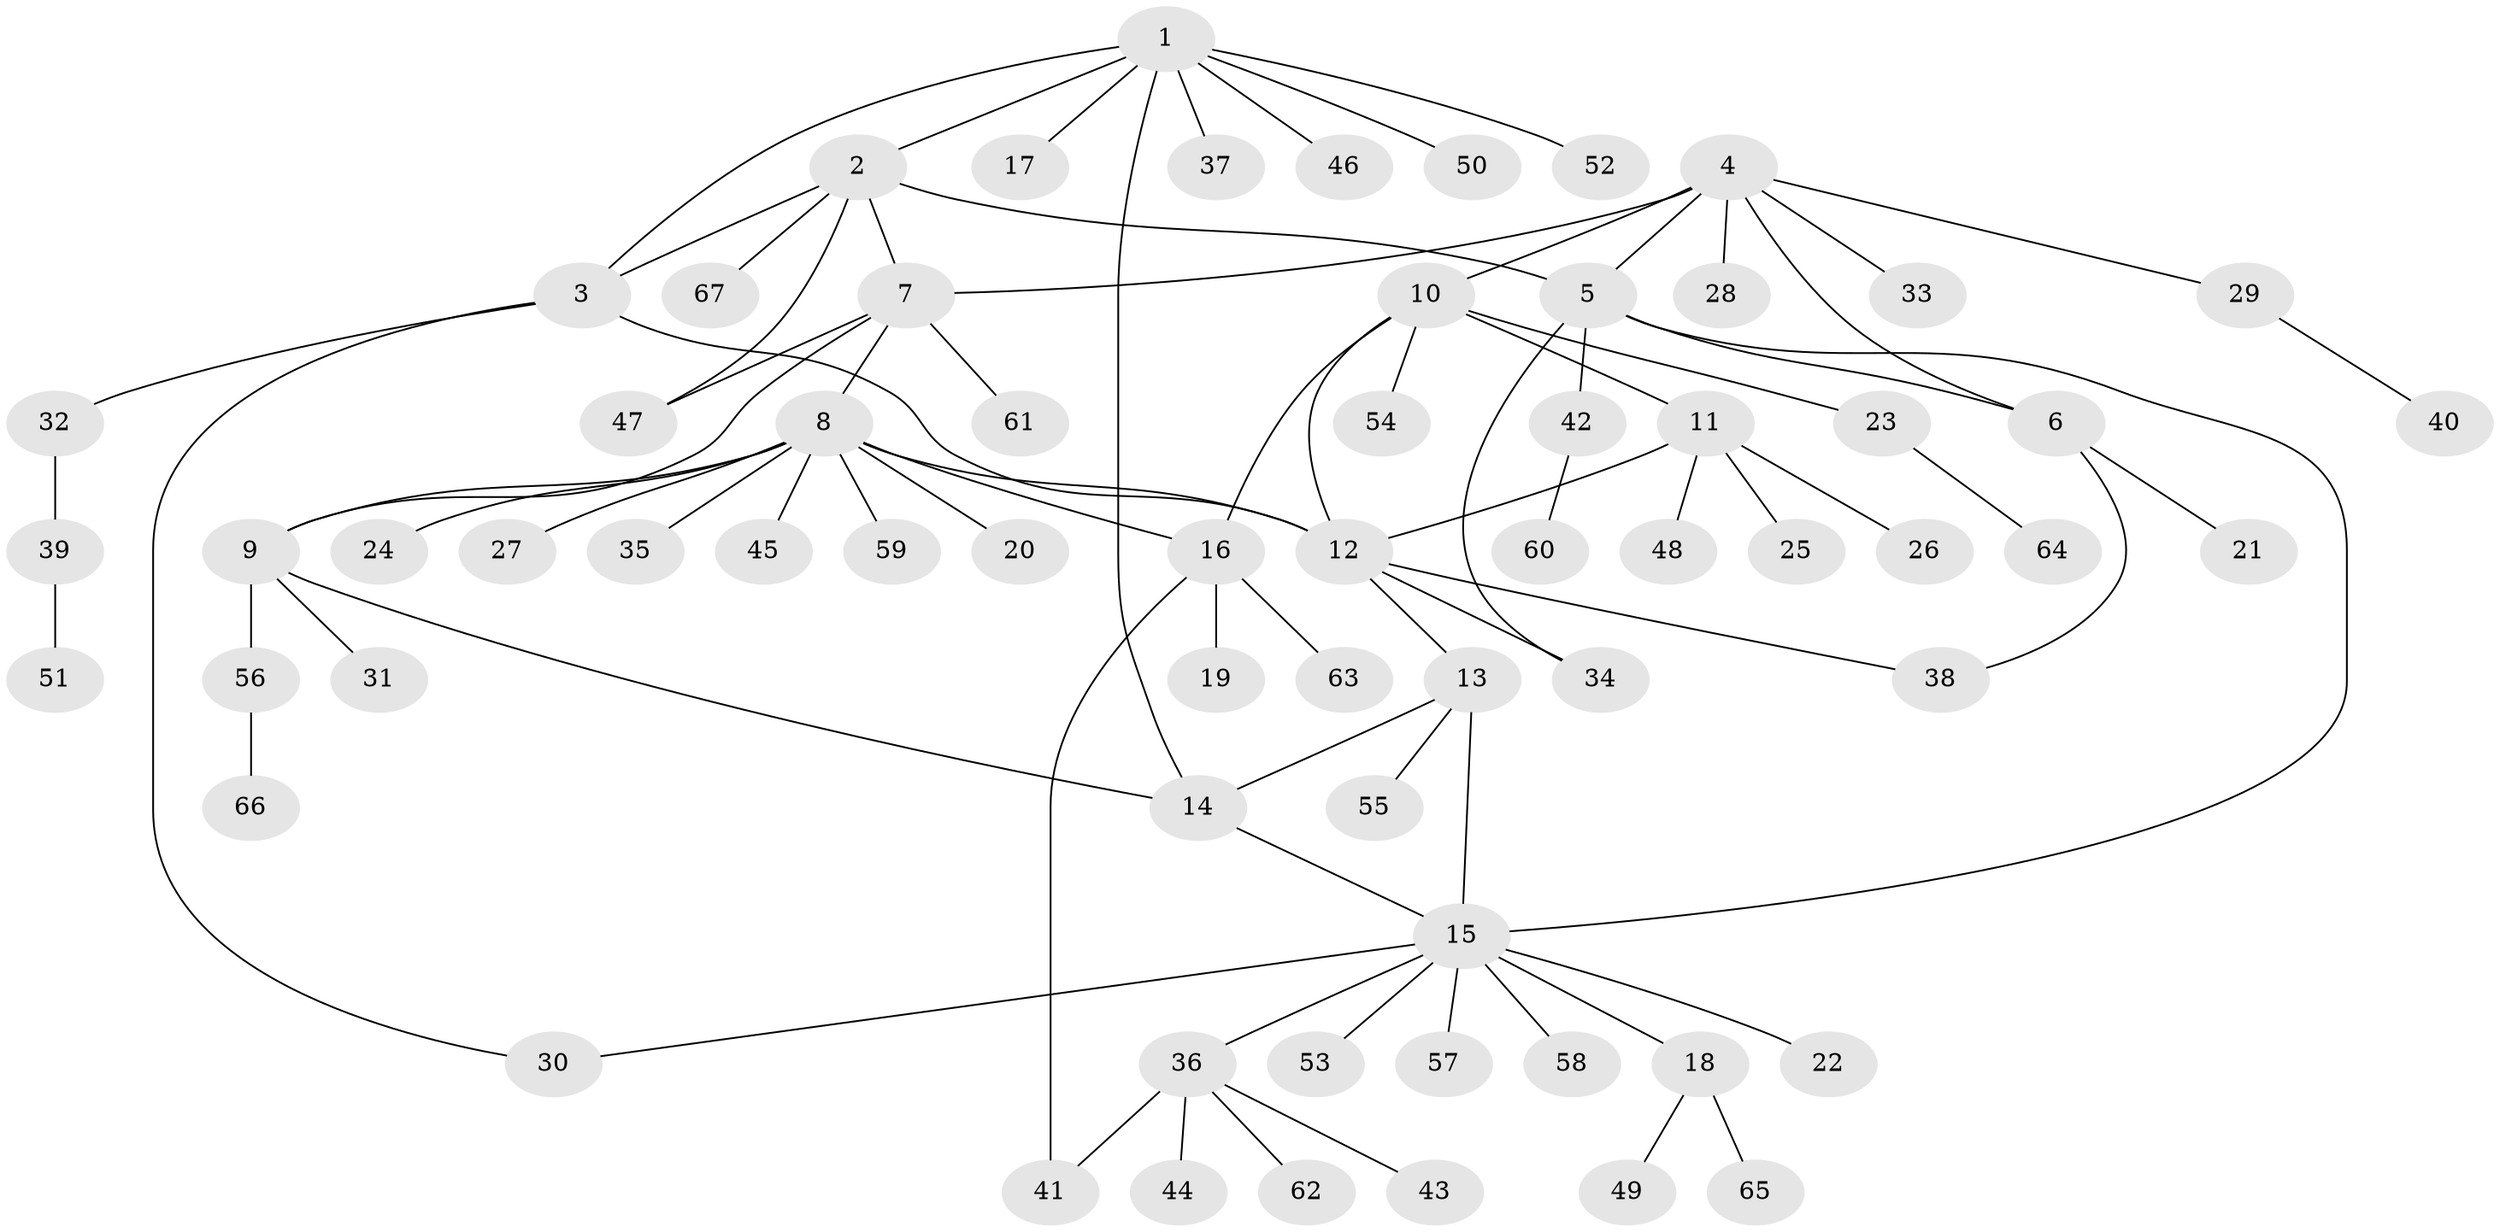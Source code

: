 // coarse degree distribution, {10: 0.02, 4: 0.04, 8: 0.1, 5: 0.04, 9: 0.02, 1: 0.66, 2: 0.12}
// Generated by graph-tools (version 1.1) at 2025/52/02/27/25 19:52:15]
// undirected, 67 vertices, 83 edges
graph export_dot {
graph [start="1"]
  node [color=gray90,style=filled];
  1;
  2;
  3;
  4;
  5;
  6;
  7;
  8;
  9;
  10;
  11;
  12;
  13;
  14;
  15;
  16;
  17;
  18;
  19;
  20;
  21;
  22;
  23;
  24;
  25;
  26;
  27;
  28;
  29;
  30;
  31;
  32;
  33;
  34;
  35;
  36;
  37;
  38;
  39;
  40;
  41;
  42;
  43;
  44;
  45;
  46;
  47;
  48;
  49;
  50;
  51;
  52;
  53;
  54;
  55;
  56;
  57;
  58;
  59;
  60;
  61;
  62;
  63;
  64;
  65;
  66;
  67;
  1 -- 2;
  1 -- 3;
  1 -- 14;
  1 -- 17;
  1 -- 37;
  1 -- 46;
  1 -- 50;
  1 -- 52;
  2 -- 3;
  2 -- 5;
  2 -- 7;
  2 -- 47;
  2 -- 67;
  3 -- 12;
  3 -- 30;
  3 -- 32;
  4 -- 5;
  4 -- 6;
  4 -- 7;
  4 -- 10;
  4 -- 28;
  4 -- 29;
  4 -- 33;
  5 -- 6;
  5 -- 15;
  5 -- 34;
  5 -- 42;
  6 -- 21;
  6 -- 38;
  7 -- 8;
  7 -- 9;
  7 -- 47;
  7 -- 61;
  8 -- 9;
  8 -- 12;
  8 -- 16;
  8 -- 20;
  8 -- 24;
  8 -- 27;
  8 -- 35;
  8 -- 45;
  8 -- 59;
  9 -- 14;
  9 -- 31;
  9 -- 56;
  10 -- 11;
  10 -- 12;
  10 -- 16;
  10 -- 23;
  10 -- 54;
  11 -- 12;
  11 -- 25;
  11 -- 26;
  11 -- 48;
  12 -- 13;
  12 -- 34;
  12 -- 38;
  13 -- 14;
  13 -- 15;
  13 -- 55;
  14 -- 15;
  15 -- 18;
  15 -- 22;
  15 -- 30;
  15 -- 36;
  15 -- 53;
  15 -- 57;
  15 -- 58;
  16 -- 19;
  16 -- 41;
  16 -- 63;
  18 -- 49;
  18 -- 65;
  23 -- 64;
  29 -- 40;
  32 -- 39;
  36 -- 41;
  36 -- 43;
  36 -- 44;
  36 -- 62;
  39 -- 51;
  42 -- 60;
  56 -- 66;
}

